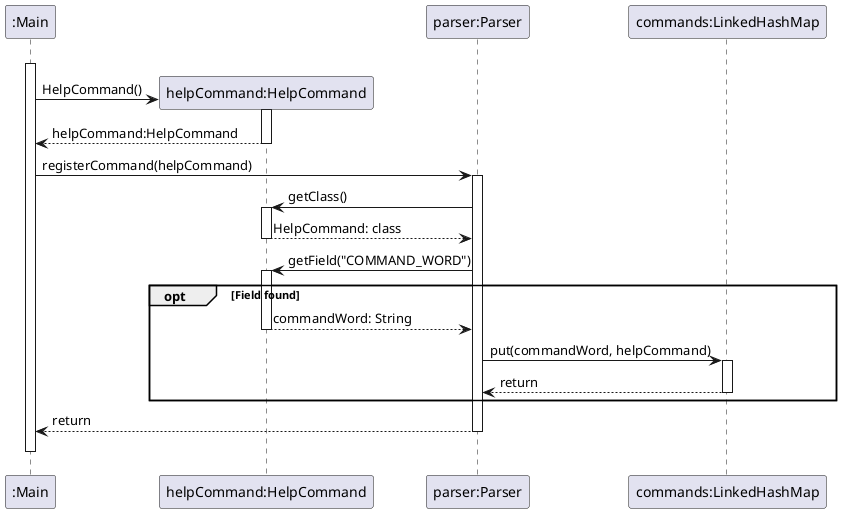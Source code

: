 @startuml
participant ":Main" as Main
"Main" -[hidden]> "Main" :

activate Main
create "helpCommand:HelpCommand" as HelpCommand
Main -> HelpCommand: HelpCommand()

activate HelpCommand

HelpCommand --> Main: helpCommand:HelpCommand
deactivate HelpCommand
participant "parser:Parser" as Parser
Main -> Parser: registerCommand(helpCommand)
activate Parser

participant "commands:LinkedHashMap" as CommandMap

Parser -> HelpCommand: getClass()
activate HelpCommand
HelpCommand --> Parser: HelpCommand: class
deactivate HelpCommand

Parser -> HelpCommand: getField("COMMAND_WORD")
activate HelpCommand
opt Field found
    HelpCommand --> Parser: commandWord: String
    deactivate HelpCommand
    Parser -> CommandMap: put(commandWord, helpCommand)
    activate CommandMap

    CommandMap --> Parser: return

    deactivate CommandMap
end

Parser --> Main: return
deactivate Parser
"Main" -[hidden]> "Main" :
deactivate Main
@enduml

@startuml
participant ":Main" as Main

participant "parser:Parser" as Parser
Main -> Parser: parseCommand(commandWord:String)
activate Main
activate Parser

Parser -> "commands: LinkedHashMap" as CommandMap: get(commandPart)
activate CommandMap
alt Command found
    CommandMap --> Parser: command: Command
else else
    CommandMap --> Parser: null
    deactivate CommandMap
end

Parser --> Main: command:Command or null
deactivate Parser
"Main" -[hidden]> "Main" :
deactivate Main
@enduml

@startuml
participant ":Main" as Main

participant "parser:Parser" as Parser
Main -> Parser: extractArguments(command, argumentString)
activate Main
activate Parser

participant "command:Command" as Command
Parser -> Command: getArgumentKeys()
activate Command
Command --> Parser: keywords: String[]
deactivate Command

Parser -> Parser: splitCommandRecursively(argumentString, keywords, arguments, firstKeyWord="")
activate Parser
Parser --> Parser
deactivate Parser

Parser --> Main: arguments:Map<String,String>
deactivate Parser
"Main" -[hidden]> "Main" :
deactivate Main
@enduml

@startuml
start

if (argumentString.IsEmpty()) then (yes)
    :Return;
    stop
else (no)
    :Initialize
    keywordIndex = -1 and keywordFound = null;

    :Loop through each keyword to find the first occurrence in argumentString;
    if (keywordIndex != -1) then (yes)
        :Get text before keyword: beforeKeyword;
        :arguments.put(prevKeyword, beforeKeyword);

        :afterKeyword = getAfterKeyword(argumentString, keywordIndex);
        :keywords.remove(keyword);

        :Recursively call splitCommandRecursively
        with argumentString = afterKeyword;
        -> splitCommandRecursively;
    else (no)
        :arguments.put(prevKeyword, argumentString);
    endif
endif

stop
@enduml
